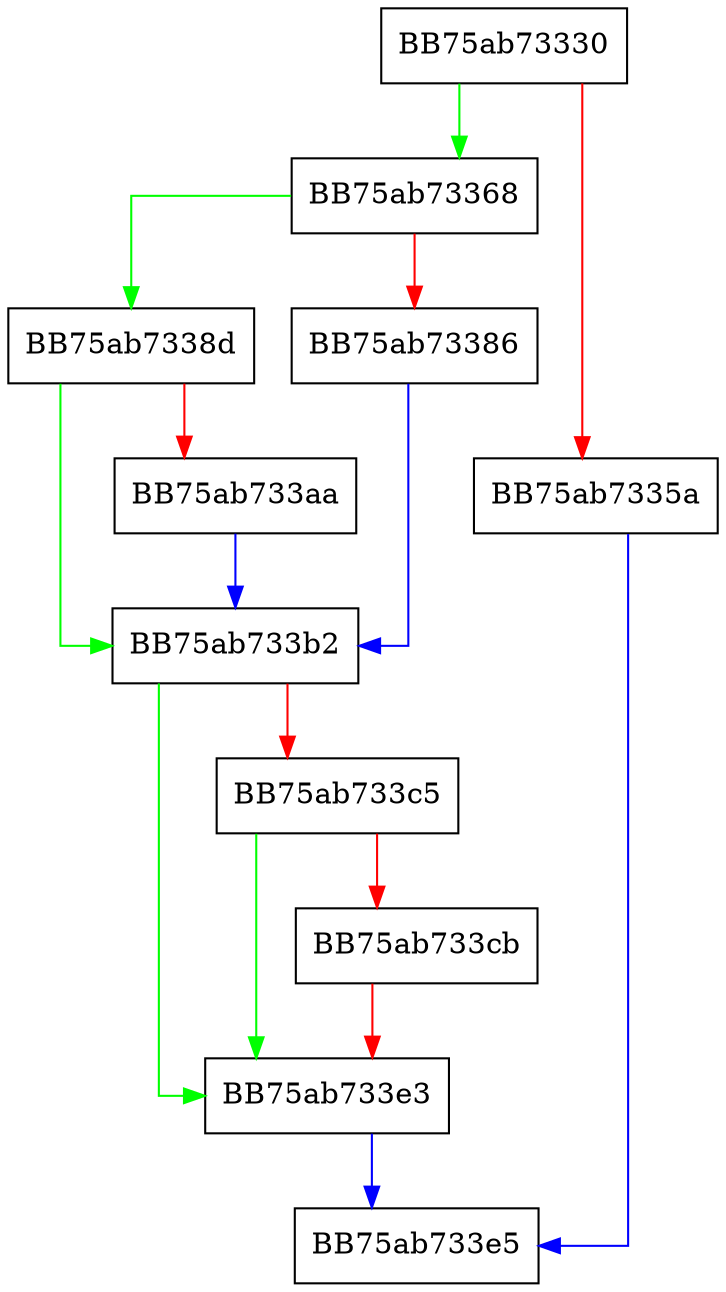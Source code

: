 digraph pfnDeleteAttribute {
  node [shape="box"];
  graph [splines=ortho];
  BB75ab73330 -> BB75ab73368 [color="green"];
  BB75ab73330 -> BB75ab7335a [color="red"];
  BB75ab7335a -> BB75ab733e5 [color="blue"];
  BB75ab73368 -> BB75ab7338d [color="green"];
  BB75ab73368 -> BB75ab73386 [color="red"];
  BB75ab73386 -> BB75ab733b2 [color="blue"];
  BB75ab7338d -> BB75ab733b2 [color="green"];
  BB75ab7338d -> BB75ab733aa [color="red"];
  BB75ab733aa -> BB75ab733b2 [color="blue"];
  BB75ab733b2 -> BB75ab733e3 [color="green"];
  BB75ab733b2 -> BB75ab733c5 [color="red"];
  BB75ab733c5 -> BB75ab733e3 [color="green"];
  BB75ab733c5 -> BB75ab733cb [color="red"];
  BB75ab733cb -> BB75ab733e3 [color="red"];
  BB75ab733e3 -> BB75ab733e5 [color="blue"];
}